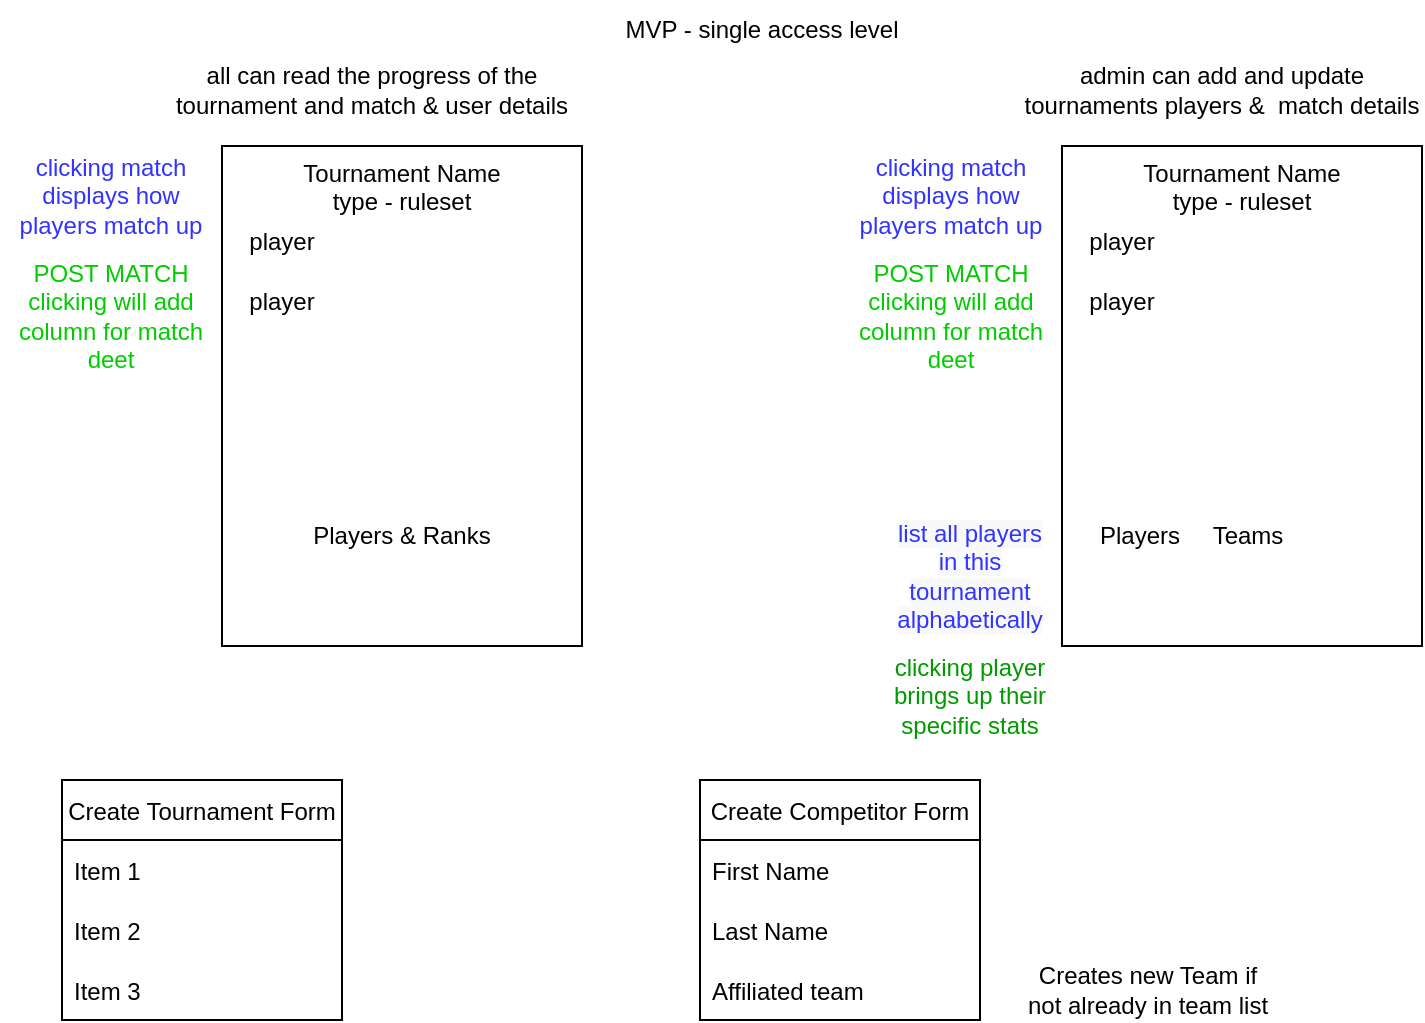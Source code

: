 <mxfile version="17.5.0" type="github">
  <diagram id="24aSNxZfA7KApqdZVWOa" name="Page-1">
    <mxGraphModel dx="891" dy="553" grid="1" gridSize="10" guides="1" tooltips="1" connect="1" arrows="1" fold="1" page="1" pageScale="1" pageWidth="827" pageHeight="1169" math="0" shadow="0">
      <root>
        <mxCell id="0" />
        <mxCell id="1" parent="0" />
        <mxCell id="cTb3x9d0wBZPwxD1PELp-5" value="Tournament Name&lt;br&gt;type - ruleset" style="rounded=0;whiteSpace=wrap;html=1;verticalAlign=top;" parent="1" vertex="1">
          <mxGeometry x="541" y="83" width="180" height="250" as="geometry" />
        </mxCell>
        <mxCell id="cTb3x9d0wBZPwxD1PELp-7" value="" style="shape=image;verticalLabelPosition=bottom;labelBackgroundColor=default;verticalAlign=top;aspect=fixed;imageAspect=0;image=https://i.pinimg.com/originals/84/d5/9a/84d59a03d398927e3fe25333a86f4409.png;" parent="1" vertex="1">
          <mxGeometry x="551" y="126" width="166.84" height="120" as="geometry" />
        </mxCell>
        <mxCell id="cTb3x9d0wBZPwxD1PELp-9" value="player" style="text;html=1;strokeColor=none;fillColor=none;align=center;verticalAlign=middle;whiteSpace=wrap;rounded=0;" parent="1" vertex="1">
          <mxGeometry x="541" y="116" width="60" height="30" as="geometry" />
        </mxCell>
        <mxCell id="cTb3x9d0wBZPwxD1PELp-10" value="player" style="text;html=1;strokeColor=none;fillColor=none;align=center;verticalAlign=middle;whiteSpace=wrap;rounded=0;" parent="1" vertex="1">
          <mxGeometry x="541" y="146" width="60" height="30" as="geometry" />
        </mxCell>
        <mxCell id="cTb3x9d0wBZPwxD1PELp-11" value="clicking match displays how players match up" style="text;html=1;strokeColor=none;fillColor=none;align=center;verticalAlign=middle;whiteSpace=wrap;rounded=0;fontColor=#3333FF;" parent="1" vertex="1">
          <mxGeometry x="430" y="93" width="111" height="30" as="geometry" />
        </mxCell>
        <mxCell id="cTb3x9d0wBZPwxD1PELp-15" value="&lt;font color=&quot;#00cc00&quot;&gt;POST MATCH&lt;br&gt;clicking will add column for match deet&lt;/font&gt;" style="text;html=1;strokeColor=none;fillColor=none;align=center;verticalAlign=middle;whiteSpace=wrap;rounded=0;fontColor=#3333FF;" parent="1" vertex="1">
          <mxGeometry x="430" y="153" width="111" height="30" as="geometry" />
        </mxCell>
        <mxCell id="cTb3x9d0wBZPwxD1PELp-16" value="&lt;font color=&quot;#000000&quot;&gt;Players&lt;/font&gt;" style="text;html=1;strokeColor=none;fillColor=none;align=center;verticalAlign=middle;whiteSpace=wrap;rounded=0;fontColor=#3333FF;" parent="1" vertex="1">
          <mxGeometry x="525" y="263" width="110" height="30" as="geometry" />
        </mxCell>
        <mxCell id="cTb3x9d0wBZPwxD1PELp-17" value="&#xa;&#xa;&lt;span style=&quot;color: rgb(51, 51, 255); font-family: helvetica; font-size: 12px; font-style: normal; font-weight: 400; letter-spacing: normal; text-align: center; text-indent: 0px; text-transform: none; word-spacing: 0px; background-color: rgb(248, 249, 250); display: inline; float: none;&quot;&gt;list all players in this tournament alphabetically&lt;/span&gt;&#xa;&#xa;" style="text;html=1;strokeColor=none;fillColor=none;align=center;verticalAlign=middle;whiteSpace=wrap;rounded=0;fontColor=#000000;" parent="1" vertex="1">
          <mxGeometry x="465" y="283" width="60" height="30" as="geometry" />
        </mxCell>
        <mxCell id="cTb3x9d0wBZPwxD1PELp-18" value="&lt;font color=&quot;#009900&quot;&gt;clicking player brings up their specific stats&lt;/font&gt;" style="text;html=1;strokeColor=none;fillColor=none;align=center;verticalAlign=middle;whiteSpace=wrap;rounded=0;fontColor=#000000;" parent="1" vertex="1">
          <mxGeometry x="455" y="343" width="80" height="30" as="geometry" />
        </mxCell>
        <mxCell id="cTb3x9d0wBZPwxD1PELp-21" value="&lt;font color=&quot;#000000&quot;&gt;Teams&lt;/font&gt;" style="text;html=1;strokeColor=none;fillColor=none;align=center;verticalAlign=middle;whiteSpace=wrap;rounded=0;fontColor=#009900;" parent="1" vertex="1">
          <mxGeometry x="604.42" y="263" width="60" height="30" as="geometry" />
        </mxCell>
        <mxCell id="cTb3x9d0wBZPwxD1PELp-22" value="MVP - single access level" style="text;html=1;strokeColor=none;fillColor=none;align=center;verticalAlign=middle;whiteSpace=wrap;rounded=0;fontColor=#000000;" parent="1" vertex="1">
          <mxGeometry x="301" y="10" width="180" height="30" as="geometry" />
        </mxCell>
        <mxCell id="cTb3x9d0wBZPwxD1PELp-23" value="all can read the progress of the tournament and match &amp;amp; user details" style="text;html=1;strokeColor=none;fillColor=none;align=center;verticalAlign=middle;whiteSpace=wrap;rounded=0;fontColor=#000000;" parent="1" vertex="1">
          <mxGeometry x="91" y="40" width="210" height="30" as="geometry" />
        </mxCell>
        <mxCell id="cTb3x9d0wBZPwxD1PELp-30" value="Tournament Name&lt;br&gt;type - ruleset" style="rounded=0;whiteSpace=wrap;html=1;verticalAlign=top;" parent="1" vertex="1">
          <mxGeometry x="121" y="83" width="180" height="250" as="geometry" />
        </mxCell>
        <mxCell id="cTb3x9d0wBZPwxD1PELp-31" value="" style="shape=image;verticalLabelPosition=bottom;labelBackgroundColor=default;verticalAlign=top;aspect=fixed;imageAspect=0;image=https://i.pinimg.com/originals/84/d5/9a/84d59a03d398927e3fe25333a86f4409.png;" parent="1" vertex="1">
          <mxGeometry x="131" y="126" width="166.84" height="120" as="geometry" />
        </mxCell>
        <mxCell id="cTb3x9d0wBZPwxD1PELp-32" value="player" style="text;html=1;strokeColor=none;fillColor=none;align=center;verticalAlign=middle;whiteSpace=wrap;rounded=0;" parent="1" vertex="1">
          <mxGeometry x="121" y="116" width="60" height="30" as="geometry" />
        </mxCell>
        <mxCell id="cTb3x9d0wBZPwxD1PELp-33" value="player" style="text;html=1;strokeColor=none;fillColor=none;align=center;verticalAlign=middle;whiteSpace=wrap;rounded=0;" parent="1" vertex="1">
          <mxGeometry x="121" y="146" width="60" height="30" as="geometry" />
        </mxCell>
        <mxCell id="cTb3x9d0wBZPwxD1PELp-34" value="clicking match displays how players match up" style="text;html=1;strokeColor=none;fillColor=none;align=center;verticalAlign=middle;whiteSpace=wrap;rounded=0;fontColor=#3333FF;" parent="1" vertex="1">
          <mxGeometry x="10" y="93" width="111" height="30" as="geometry" />
        </mxCell>
        <mxCell id="cTb3x9d0wBZPwxD1PELp-35" value="&lt;font color=&quot;#00cc00&quot;&gt;POST MATCH&lt;br&gt;clicking will add column for match deet&lt;/font&gt;" style="text;html=1;strokeColor=none;fillColor=none;align=center;verticalAlign=middle;whiteSpace=wrap;rounded=0;fontColor=#3333FF;" parent="1" vertex="1">
          <mxGeometry x="10" y="153" width="111" height="30" as="geometry" />
        </mxCell>
        <mxCell id="cTb3x9d0wBZPwxD1PELp-37" value="admin can add and update tournaments players &amp;amp;&amp;nbsp; match details" style="text;html=1;strokeColor=none;fillColor=none;align=center;verticalAlign=middle;whiteSpace=wrap;rounded=0;fontColor=#000000;" parent="1" vertex="1">
          <mxGeometry x="521" y="40" width="200" height="30" as="geometry" />
        </mxCell>
        <mxCell id="cTb3x9d0wBZPwxD1PELp-38" value="Create Competitor Form" style="swimlane;fontStyle=0;childLayout=stackLayout;horizontal=1;startSize=30;horizontalStack=0;resizeParent=1;resizeParentMax=0;resizeLast=0;collapsible=1;marginBottom=0;fontColor=#000000;" parent="1" vertex="1">
          <mxGeometry x="360" y="400" width="140" height="120" as="geometry" />
        </mxCell>
        <mxCell id="cTb3x9d0wBZPwxD1PELp-39" value="First Name" style="text;strokeColor=none;fillColor=none;align=left;verticalAlign=middle;spacingLeft=4;spacingRight=4;overflow=hidden;points=[[0,0.5],[1,0.5]];portConstraint=eastwest;rotatable=0;fontColor=#000000;" parent="cTb3x9d0wBZPwxD1PELp-38" vertex="1">
          <mxGeometry y="30" width="140" height="30" as="geometry" />
        </mxCell>
        <mxCell id="cTb3x9d0wBZPwxD1PELp-40" value="Last Name" style="text;strokeColor=none;fillColor=none;align=left;verticalAlign=middle;spacingLeft=4;spacingRight=4;overflow=hidden;points=[[0,0.5],[1,0.5]];portConstraint=eastwest;rotatable=0;fontColor=#000000;" parent="cTb3x9d0wBZPwxD1PELp-38" vertex="1">
          <mxGeometry y="60" width="140" height="30" as="geometry" />
        </mxCell>
        <mxCell id="cTb3x9d0wBZPwxD1PELp-41" value="Affiliated team" style="text;strokeColor=none;fillColor=none;align=left;verticalAlign=middle;spacingLeft=4;spacingRight=4;overflow=hidden;points=[[0,0.5],[1,0.5]];portConstraint=eastwest;rotatable=0;fontColor=#000000;" parent="cTb3x9d0wBZPwxD1PELp-38" vertex="1">
          <mxGeometry y="90" width="140" height="30" as="geometry" />
        </mxCell>
        <mxCell id="cTb3x9d0wBZPwxD1PELp-42" value="Create Tournament Form" style="swimlane;fontStyle=0;childLayout=stackLayout;horizontal=1;startSize=30;horizontalStack=0;resizeParent=1;resizeParentMax=0;resizeLast=0;collapsible=1;marginBottom=0;fontColor=#000000;" parent="1" vertex="1">
          <mxGeometry x="41" y="400" width="140" height="120" as="geometry" />
        </mxCell>
        <mxCell id="cTb3x9d0wBZPwxD1PELp-43" value="Item 1" style="text;strokeColor=none;fillColor=none;align=left;verticalAlign=middle;spacingLeft=4;spacingRight=4;overflow=hidden;points=[[0,0.5],[1,0.5]];portConstraint=eastwest;rotatable=0;fontColor=#000000;" parent="cTb3x9d0wBZPwxD1PELp-42" vertex="1">
          <mxGeometry y="30" width="140" height="30" as="geometry" />
        </mxCell>
        <mxCell id="cTb3x9d0wBZPwxD1PELp-44" value="Item 2" style="text;strokeColor=none;fillColor=none;align=left;verticalAlign=middle;spacingLeft=4;spacingRight=4;overflow=hidden;points=[[0,0.5],[1,0.5]];portConstraint=eastwest;rotatable=0;fontColor=#000000;" parent="cTb3x9d0wBZPwxD1PELp-42" vertex="1">
          <mxGeometry y="60" width="140" height="30" as="geometry" />
        </mxCell>
        <mxCell id="cTb3x9d0wBZPwxD1PELp-45" value="Item 3" style="text;strokeColor=none;fillColor=none;align=left;verticalAlign=middle;spacingLeft=4;spacingRight=4;overflow=hidden;points=[[0,0.5],[1,0.5]];portConstraint=eastwest;rotatable=0;fontColor=#000000;" parent="cTb3x9d0wBZPwxD1PELp-42" vertex="1">
          <mxGeometry y="90" width="140" height="30" as="geometry" />
        </mxCell>
        <mxCell id="cTb3x9d0wBZPwxD1PELp-46" value="Creates new Team if not already in team list" style="text;html=1;strokeColor=none;fillColor=none;align=center;verticalAlign=middle;whiteSpace=wrap;rounded=0;fontColor=#000000;" parent="1" vertex="1">
          <mxGeometry x="519" y="490" width="130" height="30" as="geometry" />
        </mxCell>
        <mxCell id="W5-mUB8CVXkY6G2W_GQW-1" value="&lt;font color=&quot;#000000&quot;&gt;Players &amp;amp; Ranks&lt;/font&gt;" style="text;html=1;strokeColor=none;fillColor=none;align=center;verticalAlign=middle;whiteSpace=wrap;rounded=0;fontColor=#3333FF;" vertex="1" parent="1">
          <mxGeometry x="156" y="263" width="110" height="30" as="geometry" />
        </mxCell>
      </root>
    </mxGraphModel>
  </diagram>
</mxfile>
